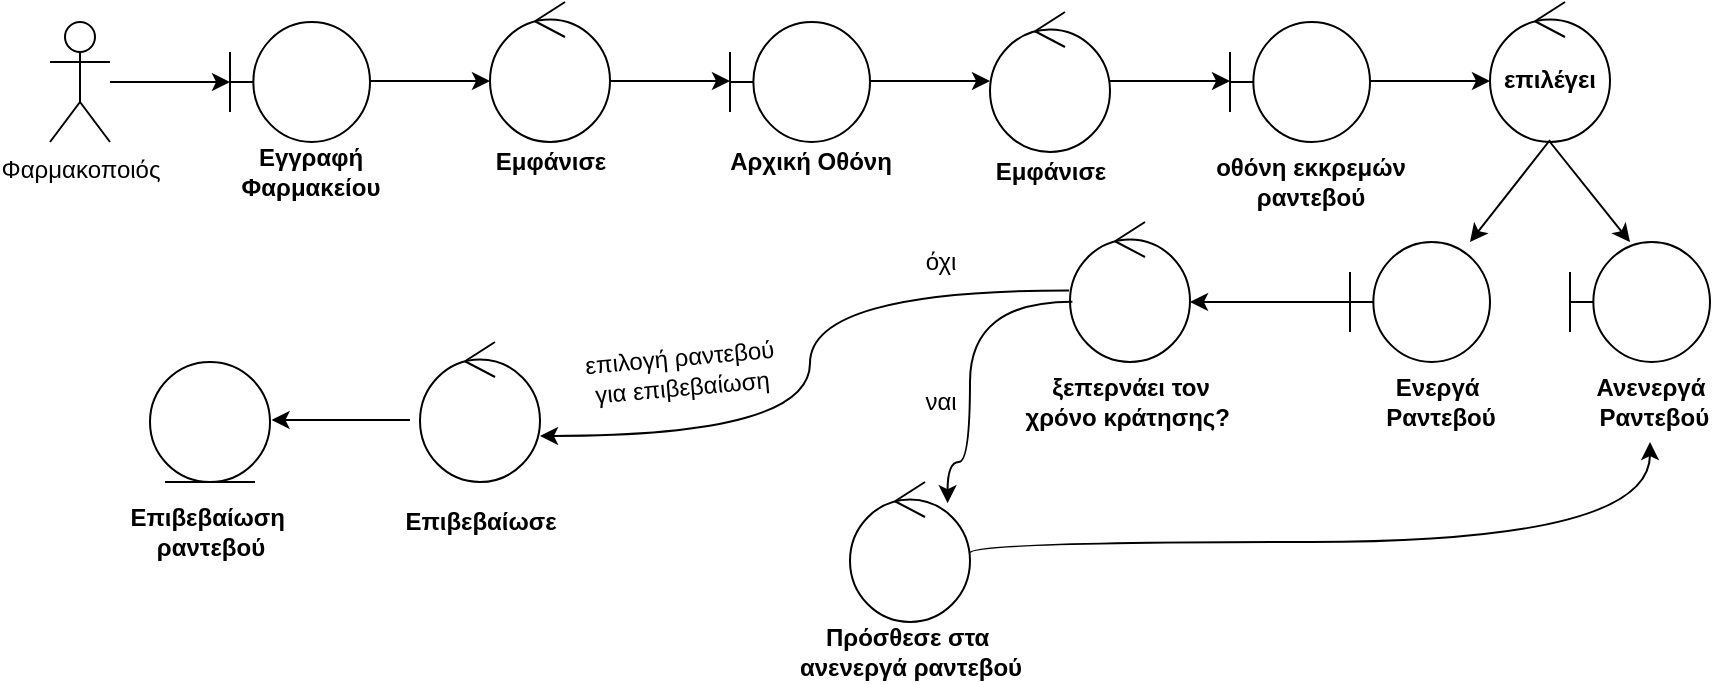 <mxfile version="17.5.0" type="device"><diagram id="OvBQFJXzQrVlVZLU4fA8" name="Page-1"><mxGraphModel dx="1038" dy="543" grid="1" gridSize="10" guides="1" tooltips="1" connect="1" arrows="1" fold="1" page="1" pageScale="1" pageWidth="850" pageHeight="1100" math="0" shadow="0"><root><mxCell id="0"/><mxCell id="1" parent="0"/><mxCell id="uB1mGxoNcFe-bJ8zd87V-1" value="Φαρμακοποιός" style="shape=umlActor;verticalLabelPosition=bottom;verticalAlign=top;html=1;outlineConnect=0;" vertex="1" parent="1"><mxGeometry x="30" y="160" width="30" height="60" as="geometry"/></mxCell><mxCell id="uB1mGxoNcFe-bJ8zd87V-7" value="" style="endArrow=classic;html=1;rounded=0;" edge="1" parent="1" source="uB1mGxoNcFe-bJ8zd87V-1"><mxGeometry width="50" height="50" relative="1" as="geometry"><mxPoint x="70" y="230" as="sourcePoint"/><mxPoint x="120" y="190" as="targetPoint"/></mxGeometry></mxCell><mxCell id="uB1mGxoNcFe-bJ8zd87V-9" value="" style="ellipse;shape=umlEntity;whiteSpace=wrap;html=1;" vertex="1" parent="1"><mxGeometry x="80" y="330" width="60" height="60" as="geometry"/></mxCell><mxCell id="uB1mGxoNcFe-bJ8zd87V-10" value="" style="ellipse;shape=umlControl;whiteSpace=wrap;html=1;" vertex="1" parent="1"><mxGeometry x="250" y="150" width="60" height="70" as="geometry"/></mxCell><mxCell id="uB1mGxoNcFe-bJ8zd87V-11" value="" style="shape=umlBoundary;whiteSpace=wrap;html=1;" vertex="1" parent="1"><mxGeometry x="120" y="160" width="70" height="60" as="geometry"/></mxCell><mxCell id="uB1mGxoNcFe-bJ8zd87V-12" value="Εγγραφή&lt;br&gt;Φαρμακείου" style="text;html=1;align=center;verticalAlign=middle;resizable=0;points=[];autosize=1;strokeColor=none;fillColor=none;fontStyle=1" vertex="1" parent="1"><mxGeometry x="120" y="220" width="80" height="30" as="geometry"/></mxCell><mxCell id="uB1mGxoNcFe-bJ8zd87V-13" value="" style="endArrow=classic;html=1;rounded=0;" edge="1" parent="1"><mxGeometry width="50" height="50" relative="1" as="geometry"><mxPoint x="190" y="189.5" as="sourcePoint"/><mxPoint x="250" y="189.5" as="targetPoint"/></mxGeometry></mxCell><mxCell id="uB1mGxoNcFe-bJ8zd87V-14" value="Εμφάνισε" style="text;html=1;align=center;verticalAlign=middle;resizable=0;points=[];autosize=1;strokeColor=none;fillColor=none;fontStyle=1" vertex="1" parent="1"><mxGeometry x="245" y="220" width="70" height="20" as="geometry"/></mxCell><mxCell id="uB1mGxoNcFe-bJ8zd87V-15" value="" style="endArrow=classic;html=1;rounded=0;" edge="1" parent="1"><mxGeometry width="50" height="50" relative="1" as="geometry"><mxPoint x="310" y="189.5" as="sourcePoint"/><mxPoint x="370" y="189.5" as="targetPoint"/></mxGeometry></mxCell><mxCell id="uB1mGxoNcFe-bJ8zd87V-16" value="" style="shape=umlBoundary;whiteSpace=wrap;html=1;" vertex="1" parent="1"><mxGeometry x="370" y="160" width="70" height="60" as="geometry"/></mxCell><mxCell id="uB1mGxoNcFe-bJ8zd87V-17" value="Αρχική Οθόνη" style="text;html=1;align=center;verticalAlign=middle;resizable=0;points=[];autosize=1;strokeColor=none;fillColor=none;fontStyle=1" vertex="1" parent="1"><mxGeometry x="360" y="220" width="100" height="20" as="geometry"/></mxCell><mxCell id="uB1mGxoNcFe-bJ8zd87V-18" value="" style="endArrow=classic;html=1;rounded=0;" edge="1" parent="1"><mxGeometry width="50" height="50" relative="1" as="geometry"><mxPoint x="440" y="189.5" as="sourcePoint"/><mxPoint x="500" y="189.5" as="targetPoint"/></mxGeometry></mxCell><mxCell id="uB1mGxoNcFe-bJ8zd87V-19" value="" style="ellipse;shape=umlControl;whiteSpace=wrap;html=1;" vertex="1" parent="1"><mxGeometry x="500" y="155" width="60" height="70" as="geometry"/></mxCell><mxCell id="uB1mGxoNcFe-bJ8zd87V-20" value="" style="endArrow=classic;html=1;rounded=0;" edge="1" parent="1"><mxGeometry width="50" height="50" relative="1" as="geometry"><mxPoint x="560" y="189.5" as="sourcePoint"/><mxPoint x="620" y="189.5" as="targetPoint"/></mxGeometry></mxCell><mxCell id="uB1mGxoNcFe-bJ8zd87V-21" value="" style="shape=umlBoundary;whiteSpace=wrap;html=1;" vertex="1" parent="1"><mxGeometry x="620" y="160" width="70" height="60" as="geometry"/></mxCell><mxCell id="uB1mGxoNcFe-bJ8zd87V-22" value="" style="endArrow=classic;html=1;rounded=0;" edge="1" parent="1"><mxGeometry width="50" height="50" relative="1" as="geometry"><mxPoint x="690" y="189.5" as="sourcePoint"/><mxPoint x="750" y="189.5" as="targetPoint"/></mxGeometry></mxCell><mxCell id="uB1mGxoNcFe-bJ8zd87V-23" value="επιλέγει" style="ellipse;shape=umlControl;whiteSpace=wrap;html=1;fontStyle=1" vertex="1" parent="1"><mxGeometry x="750" y="150" width="60" height="70" as="geometry"/></mxCell><mxCell id="uB1mGxoNcFe-bJ8zd87V-24" value="" style="endArrow=classic;html=1;rounded=0;" edge="1" parent="1"><mxGeometry width="50" height="50" relative="1" as="geometry"><mxPoint x="780" y="219" as="sourcePoint"/><mxPoint x="740" y="270" as="targetPoint"/></mxGeometry></mxCell><mxCell id="uB1mGxoNcFe-bJ8zd87V-25" value="" style="endArrow=classic;html=1;rounded=0;" edge="1" parent="1"><mxGeometry width="50" height="50" relative="1" as="geometry"><mxPoint x="780" y="220" as="sourcePoint"/><mxPoint x="820" y="270" as="targetPoint"/></mxGeometry></mxCell><mxCell id="uB1mGxoNcFe-bJ8zd87V-29" value="" style="edgeStyle=orthogonalEdgeStyle;rounded=0;orthogonalLoop=1;jettySize=auto;html=1;" edge="1" parent="1" source="uB1mGxoNcFe-bJ8zd87V-26"><mxGeometry relative="1" as="geometry"><mxPoint x="600" y="300" as="targetPoint"/></mxGeometry></mxCell><mxCell id="uB1mGxoNcFe-bJ8zd87V-26" value="" style="shape=umlBoundary;whiteSpace=wrap;html=1;" vertex="1" parent="1"><mxGeometry x="680" y="270" width="70" height="60" as="geometry"/></mxCell><mxCell id="uB1mGxoNcFe-bJ8zd87V-27" value="" style="shape=umlBoundary;whiteSpace=wrap;html=1;" vertex="1" parent="1"><mxGeometry x="790" y="270" width="70" height="60" as="geometry"/></mxCell><mxCell id="uB1mGxoNcFe-bJ8zd87V-30" value="" style="ellipse;shape=umlControl;whiteSpace=wrap;html=1;" vertex="1" parent="1"><mxGeometry x="540" y="260" width="60" height="70" as="geometry"/></mxCell><mxCell id="uB1mGxoNcFe-bJ8zd87V-31" value="" style="edgeStyle=orthogonalEdgeStyle;rounded=0;orthogonalLoop=1;jettySize=auto;html=1;curved=1;exitX=-0.007;exitY=0.489;exitDx=0;exitDy=0;exitPerimeter=0;entryX=1;entryY=0.671;entryDx=0;entryDy=0;entryPerimeter=0;" edge="1" parent="1" source="uB1mGxoNcFe-bJ8zd87V-30" target="uB1mGxoNcFe-bJ8zd87V-33"><mxGeometry relative="1" as="geometry"><mxPoint x="520" y="290" as="sourcePoint"/><mxPoint x="410" y="330" as="targetPoint"/><Array as="points"><mxPoint x="410" y="294"/><mxPoint x="410" y="367"/></Array></mxGeometry></mxCell><mxCell id="uB1mGxoNcFe-bJ8zd87V-32" value="" style="edgeStyle=orthogonalEdgeStyle;rounded=0;orthogonalLoop=1;jettySize=auto;html=1;curved=1;exitX=0.02;exitY=0.569;exitDx=0;exitDy=0;exitPerimeter=0;entryX=0.813;entryY=0.151;entryDx=0;entryDy=0;entryPerimeter=0;" edge="1" parent="1" source="uB1mGxoNcFe-bJ8zd87V-30" target="uB1mGxoNcFe-bJ8zd87V-34"><mxGeometry relative="1" as="geometry"><mxPoint x="550" y="310" as="sourcePoint"/><mxPoint x="490" y="370" as="targetPoint"/><Array as="points"><mxPoint x="490" y="300"/><mxPoint x="490" y="380"/><mxPoint x="479" y="380"/></Array></mxGeometry></mxCell><mxCell id="uB1mGxoNcFe-bJ8zd87V-33" value="" style="ellipse;shape=umlControl;whiteSpace=wrap;html=1;" vertex="1" parent="1"><mxGeometry x="215" y="320" width="60" height="70" as="geometry"/></mxCell><mxCell id="uB1mGxoNcFe-bJ8zd87V-34" value="" style="ellipse;shape=umlControl;whiteSpace=wrap;html=1;" vertex="1" parent="1"><mxGeometry x="430" y="390" width="60" height="70" as="geometry"/></mxCell><mxCell id="uB1mGxoNcFe-bJ8zd87V-36" value="" style="edgeStyle=orthogonalEdgeStyle;rounded=0;orthogonalLoop=1;jettySize=auto;html=1;curved=1;exitX=1;exitY=0.506;exitDx=0;exitDy=0;exitPerimeter=0;" edge="1" parent="1" source="uB1mGxoNcFe-bJ8zd87V-34"><mxGeometry relative="1" as="geometry"><mxPoint x="640" y="400" as="sourcePoint"/><mxPoint x="830" y="370" as="targetPoint"/><Array as="points"><mxPoint x="490" y="420"/><mxPoint x="830" y="480"/></Array></mxGeometry></mxCell><mxCell id="uB1mGxoNcFe-bJ8zd87V-37" value="Ανενεργά&lt;br&gt;&amp;nbsp;Ραντεβού" style="text;html=1;align=center;verticalAlign=middle;resizable=0;points=[];autosize=1;strokeColor=none;fillColor=none;fontStyle=1" vertex="1" parent="1"><mxGeometry x="795" y="335" width="70" height="30" as="geometry"/></mxCell><mxCell id="uB1mGxoNcFe-bJ8zd87V-38" value="Ενεργά&amp;nbsp;&lt;br&gt;Ραντεβού" style="text;html=1;align=center;verticalAlign=middle;resizable=0;points=[];autosize=1;strokeColor=none;fillColor=none;fontStyle=1" vertex="1" parent="1"><mxGeometry x="690" y="335" width="70" height="30" as="geometry"/></mxCell><mxCell id="uB1mGxoNcFe-bJ8zd87V-39" value="" style="endArrow=classic;html=1;rounded=0;entryX=1.013;entryY=0.557;entryDx=0;entryDy=0;entryPerimeter=0;" edge="1" parent="1"><mxGeometry width="50" height="50" relative="1" as="geometry"><mxPoint x="210" y="359" as="sourcePoint"/><mxPoint x="140.78" y="358.99" as="targetPoint"/></mxGeometry></mxCell><mxCell id="uB1mGxoNcFe-bJ8zd87V-41" value="Επιβεβαίωση&amp;nbsp;&lt;br&gt;ραντεβού" style="text;html=1;align=center;verticalAlign=middle;resizable=0;points=[];autosize=1;strokeColor=none;fillColor=none;fontStyle=1" vertex="1" parent="1"><mxGeometry x="60" y="400" width="100" height="30" as="geometry"/></mxCell><mxCell id="uB1mGxoNcFe-bJ8zd87V-42" value="Εμφάνισε" style="text;html=1;align=center;verticalAlign=middle;resizable=0;points=[];autosize=1;strokeColor=none;fillColor=none;fontStyle=1" vertex="1" parent="1"><mxGeometry x="495" y="225" width="70" height="20" as="geometry"/></mxCell><mxCell id="uB1mGxoNcFe-bJ8zd87V-43" value="οθόνη εκκρεμών&lt;br&gt;ραντεβού" style="text;html=1;align=center;verticalAlign=middle;resizable=0;points=[];autosize=1;strokeColor=none;fillColor=none;fontStyle=1" vertex="1" parent="1"><mxGeometry x="605" y="225" width="110" height="30" as="geometry"/></mxCell><mxCell id="uB1mGxoNcFe-bJ8zd87V-44" value="ξεπερνάει τον&lt;br&gt;χρόνο κράτησης?&amp;nbsp;" style="text;html=1;align=center;verticalAlign=middle;resizable=0;points=[];autosize=1;strokeColor=none;fillColor=none;fontStyle=1" vertex="1" parent="1"><mxGeometry x="510" y="335" width="120" height="30" as="geometry"/></mxCell><mxCell id="uB1mGxoNcFe-bJ8zd87V-47" value="ναι" style="text;html=1;align=center;verticalAlign=middle;resizable=0;points=[];autosize=1;strokeColor=none;fillColor=none;" vertex="1" parent="1"><mxGeometry x="460" y="340" width="30" height="20" as="geometry"/></mxCell><mxCell id="uB1mGxoNcFe-bJ8zd87V-48" value="όχι" style="text;html=1;align=center;verticalAlign=middle;resizable=0;points=[];autosize=1;strokeColor=none;fillColor=none;" vertex="1" parent="1"><mxGeometry x="460" y="270" width="30" height="20" as="geometry"/></mxCell><mxCell id="uB1mGxoNcFe-bJ8zd87V-50" value="Πρόσθεσε στα&amp;nbsp;&lt;br&gt;ανενεργά ραντεβού" style="text;html=1;align=center;verticalAlign=middle;resizable=0;points=[];autosize=1;strokeColor=none;fillColor=none;fontStyle=1" vertex="1" parent="1"><mxGeometry x="395" y="460" width="130" height="30" as="geometry"/></mxCell><mxCell id="uB1mGxoNcFe-bJ8zd87V-51" value="Επιβεβαίωσε" style="text;html=1;align=center;verticalAlign=middle;resizable=0;points=[];autosize=1;strokeColor=none;fillColor=none;fontStyle=1" vertex="1" parent="1"><mxGeometry x="200" y="400" width="90" height="20" as="geometry"/></mxCell><mxCell id="uB1mGxoNcFe-bJ8zd87V-52" value="επιλογή ραντεβού&lt;br&gt;για επιβεβαίωση" style="text;html=1;align=center;verticalAlign=middle;resizable=0;points=[];autosize=1;strokeColor=none;fillColor=none;rotation=-5;" vertex="1" parent="1"><mxGeometry x="290" y="320" width="110" height="30" as="geometry"/></mxCell></root></mxGraphModel></diagram></mxfile>